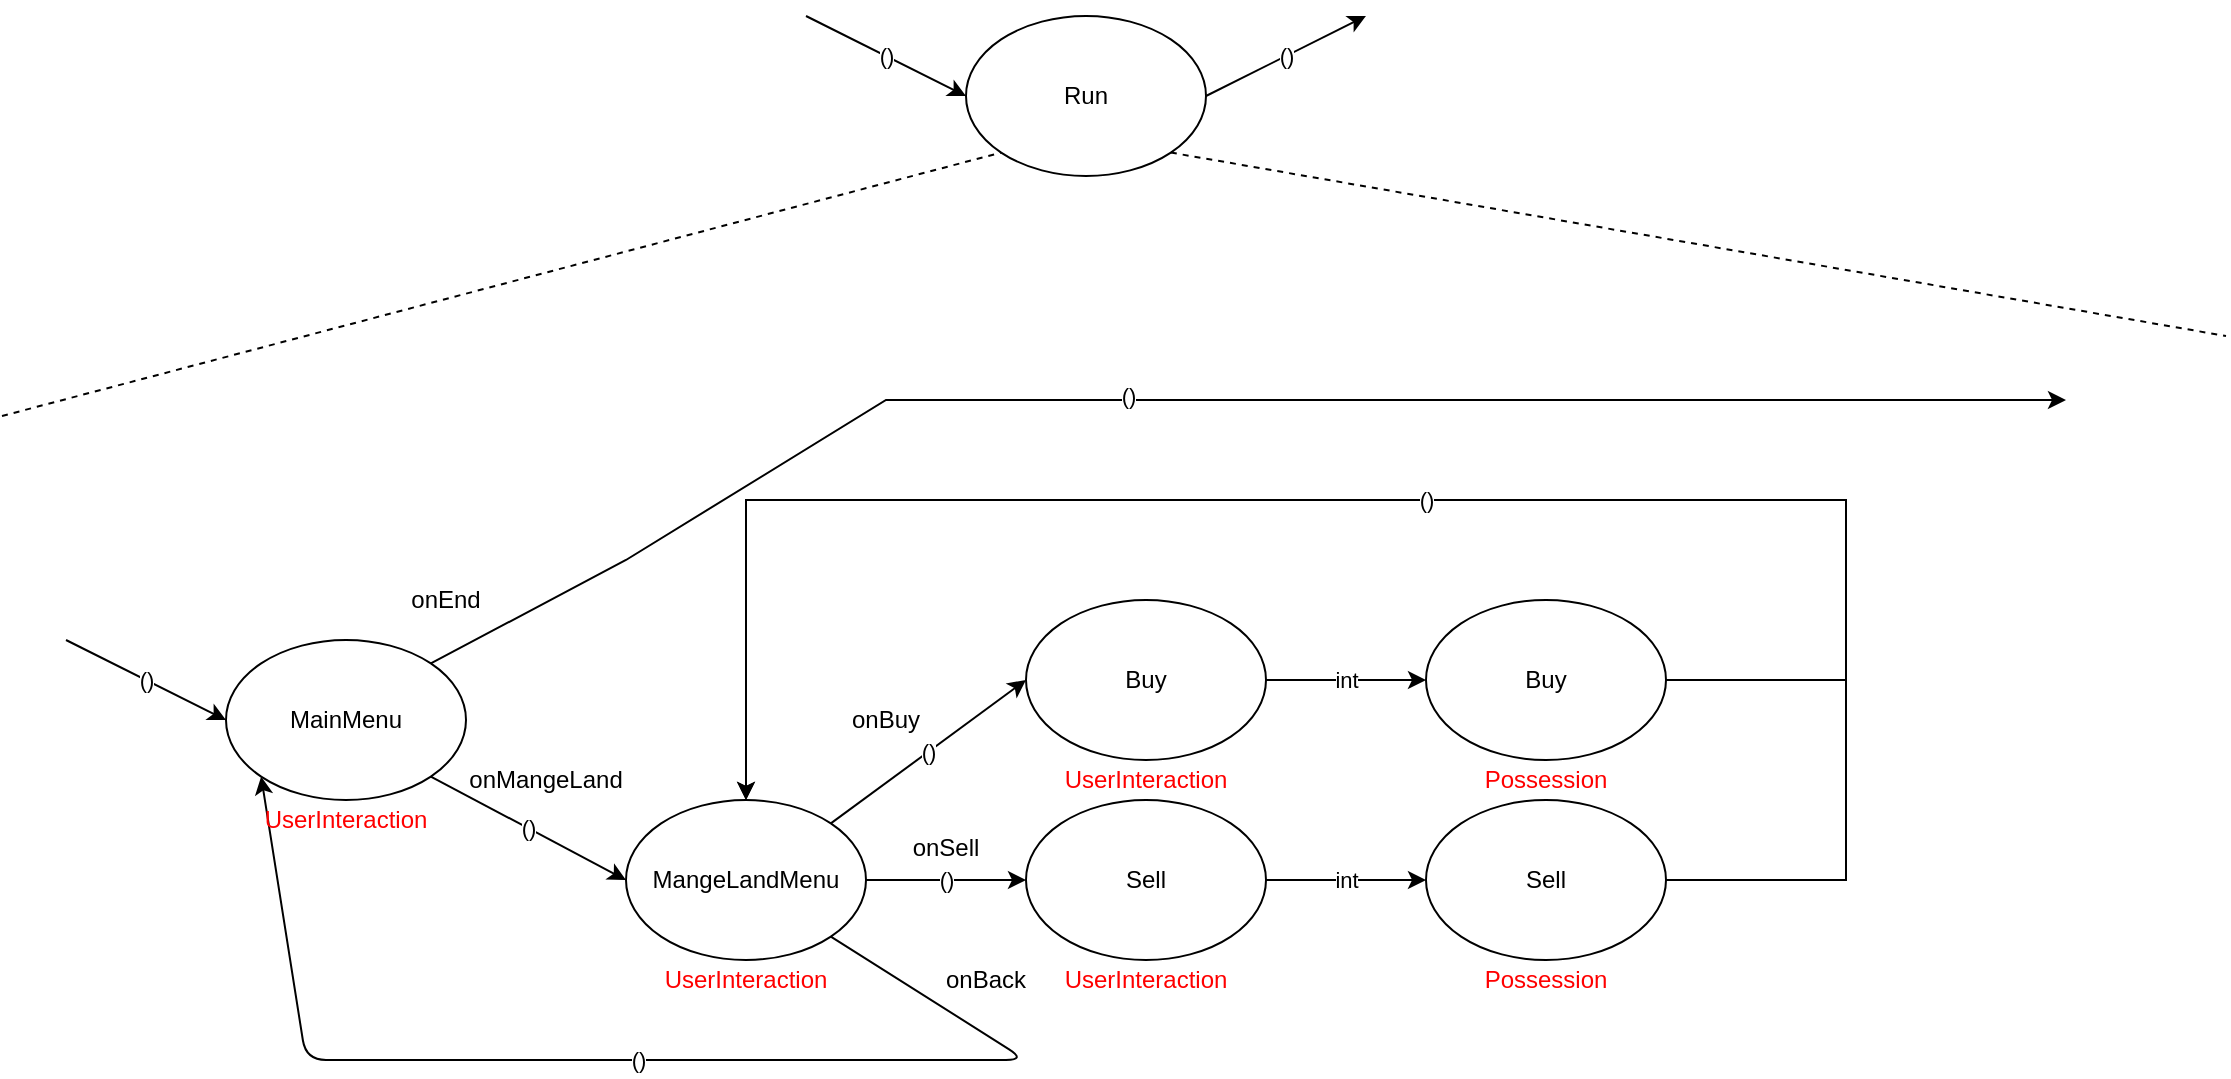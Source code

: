 <mxfile version="13.10.0" type="embed">
    <diagram id="-vzc6z8yELnmb00Bv7L0" name="Page-1">
        <mxGraphModel dx="731" dy="363" grid="1" gridSize="10" guides="1" tooltips="1" connect="1" arrows="1" fold="1" page="1" pageScale="1" pageWidth="1169" pageHeight="827" math="0" shadow="0">
            <root>
                <mxCell id="0"/>
                <mxCell id="1" parent="0"/>
                <mxCell id="4" value="()" style="rounded=0;orthogonalLoop=1;jettySize=auto;html=1;exitX=1;exitY=0.5;exitDx=0;exitDy=0;" parent="1" source="2" edge="1">
                    <mxGeometry relative="1" as="geometry">
                        <mxPoint x="720" y="80" as="targetPoint"/>
                    </mxGeometry>
                </mxCell>
                <mxCell id="2" value="Run" style="ellipse;whiteSpace=wrap;html=1;" parent="1" vertex="1">
                    <mxGeometry x="520" y="80" width="120" height="80" as="geometry"/>
                </mxCell>
                <mxCell id="3" value="()" style="endArrow=classic;html=1;entryX=0;entryY=0.5;entryDx=0;entryDy=0;" parent="1" target="2" edge="1">
                    <mxGeometry width="50" height="50" relative="1" as="geometry">
                        <mxPoint x="440" y="80" as="sourcePoint"/>
                        <mxPoint x="450" y="20" as="targetPoint"/>
                    </mxGeometry>
                </mxCell>
                <mxCell id="7" style="edgeStyle=none;rounded=0;orthogonalLoop=1;jettySize=auto;html=1;exitX=1;exitY=0;exitDx=0;exitDy=0;" parent="1" source="5" edge="1">
                    <mxGeometry relative="1" as="geometry">
                        <mxPoint x="1070" y="272" as="targetPoint"/>
                        <Array as="points">
                            <mxPoint x="350" y="352"/>
                            <mxPoint x="480" y="272"/>
                            <mxPoint x="590" y="272"/>
                        </Array>
                    </mxGeometry>
                </mxCell>
                <mxCell id="14" value="()" style="edgeLabel;html=1;align=center;verticalAlign=middle;resizable=0;points=[];" parent="7" vertex="1" connectable="0">
                    <mxGeometry x="-0.101" y="2" relative="1" as="geometry">
                        <mxPoint as="offset"/>
                    </mxGeometry>
                </mxCell>
                <mxCell id="9" value="()" style="edgeStyle=none;rounded=0;orthogonalLoop=1;jettySize=auto;html=1;exitX=1;exitY=1;exitDx=0;exitDy=0;entryX=0;entryY=0.5;entryDx=0;entryDy=0;" parent="1" source="5" target="12" edge="1">
                    <mxGeometry relative="1" as="geometry">
                        <mxPoint x="350" y="512" as="targetPoint"/>
                    </mxGeometry>
                </mxCell>
                <mxCell id="5" value="MainMenu" style="ellipse;whiteSpace=wrap;html=1;" parent="1" vertex="1">
                    <mxGeometry x="150" y="392" width="120" height="80" as="geometry"/>
                </mxCell>
                <mxCell id="6" value="()" style="endArrow=classic;html=1;entryX=0;entryY=0.5;entryDx=0;entryDy=0;" parent="1" target="5" edge="1">
                    <mxGeometry width="50" height="50" relative="1" as="geometry">
                        <mxPoint x="70" y="392" as="sourcePoint"/>
                        <mxPoint x="120" y="342" as="targetPoint"/>
                    </mxGeometry>
                </mxCell>
                <mxCell id="10" value="onMangeLand" style="text;html=1;strokeColor=none;fillColor=none;align=center;verticalAlign=middle;whiteSpace=wrap;rounded=0;" parent="1" vertex="1">
                    <mxGeometry x="290" y="452" width="40" height="20" as="geometry"/>
                </mxCell>
                <mxCell id="11" value="onEnd" style="text;html=1;strokeColor=none;fillColor=none;align=center;verticalAlign=middle;whiteSpace=wrap;rounded=0;" parent="1" vertex="1">
                    <mxGeometry x="240" y="362" width="40" height="20" as="geometry"/>
                </mxCell>
                <mxCell id="18" value="()" style="edgeStyle=none;rounded=0;orthogonalLoop=1;jettySize=auto;html=1;exitX=1;exitY=0;exitDx=0;exitDy=0;entryX=0;entryY=0.5;entryDx=0;entryDy=0;" parent="1" source="12" target="15" edge="1">
                    <mxGeometry relative="1" as="geometry"/>
                </mxCell>
                <mxCell id="23" value="()" style="edgeStyle=none;rounded=0;orthogonalLoop=1;jettySize=auto;html=1;exitX=1;exitY=0.5;exitDx=0;exitDy=0;" parent="1" source="12" target="19" edge="1">
                    <mxGeometry relative="1" as="geometry"/>
                </mxCell>
                <mxCell id="12" value="MangeLandMenu" style="ellipse;whiteSpace=wrap;html=1;" parent="1" vertex="1">
                    <mxGeometry x="350" y="472" width="120" height="80" as="geometry"/>
                </mxCell>
                <mxCell id="49" value="int" style="edgeStyle=orthogonalEdgeStyle;rounded=0;orthogonalLoop=1;jettySize=auto;html=1;exitX=1;exitY=0.5;exitDx=0;exitDy=0;" edge="1" parent="1" source="15" target="48">
                    <mxGeometry relative="1" as="geometry"/>
                </mxCell>
                <mxCell id="15" value="Buy" style="ellipse;whiteSpace=wrap;html=1;" parent="1" vertex="1">
                    <mxGeometry x="550" y="372" width="120" height="80" as="geometry"/>
                </mxCell>
                <mxCell id="51" value="int" style="edgeStyle=orthogonalEdgeStyle;rounded=0;orthogonalLoop=1;jettySize=auto;html=1;exitX=1;exitY=0.5;exitDx=0;exitDy=0;" edge="1" parent="1" source="19" target="50">
                    <mxGeometry relative="1" as="geometry"/>
                </mxCell>
                <mxCell id="19" value="Sell" style="ellipse;whiteSpace=wrap;html=1;" parent="1" vertex="1">
                    <mxGeometry x="550" y="472" width="120" height="80" as="geometry"/>
                </mxCell>
                <mxCell id="21" value="onBuy" style="text;html=1;strokeColor=none;fillColor=none;align=center;verticalAlign=middle;whiteSpace=wrap;rounded=0;" parent="1" vertex="1">
                    <mxGeometry x="460" y="422" width="40" height="20" as="geometry"/>
                </mxCell>
                <mxCell id="22" value="onSell" style="text;html=1;strokeColor=none;fillColor=none;align=center;verticalAlign=middle;whiteSpace=wrap;rounded=0;" parent="1" vertex="1">
                    <mxGeometry x="490" y="486" width="40" height="20" as="geometry"/>
                </mxCell>
                <mxCell id="24" value="()" style="endArrow=classic;html=1;exitX=1;exitY=1;exitDx=0;exitDy=0;entryX=0;entryY=1;entryDx=0;entryDy=0;" parent="1" source="12" target="5" edge="1">
                    <mxGeometry width="50" height="50" relative="1" as="geometry">
                        <mxPoint x="450" y="602" as="sourcePoint"/>
                        <mxPoint x="190" y="512" as="targetPoint"/>
                        <Array as="points">
                            <mxPoint x="550" y="602"/>
                            <mxPoint x="190" y="602"/>
                        </Array>
                    </mxGeometry>
                </mxCell>
                <mxCell id="25" value="onBack" style="text;html=1;strokeColor=none;fillColor=none;align=center;verticalAlign=middle;whiteSpace=wrap;rounded=0;" parent="1" vertex="1">
                    <mxGeometry x="510" y="552" width="40" height="20" as="geometry"/>
                </mxCell>
                <mxCell id="45" value="" style="endArrow=none;dashed=1;html=1;entryX=0;entryY=1;entryDx=0;entryDy=0;" parent="1" target="2" edge="1">
                    <mxGeometry width="50" height="50" relative="1" as="geometry">
                        <mxPoint x="38" y="280" as="sourcePoint"/>
                        <mxPoint x="580" y="250" as="targetPoint"/>
                    </mxGeometry>
                </mxCell>
                <mxCell id="46" value="" style="endArrow=none;dashed=1;html=1;exitX=1;exitY=1;exitDx=0;exitDy=0;" parent="1" source="2" edge="1">
                    <mxGeometry width="50" height="50" relative="1" as="geometry">
                        <mxPoint x="540" y="290" as="sourcePoint"/>
                        <mxPoint x="1150" y="240" as="targetPoint"/>
                    </mxGeometry>
                </mxCell>
                <mxCell id="52" style="edgeStyle=orthogonalEdgeStyle;rounded=0;orthogonalLoop=1;jettySize=auto;html=1;exitX=1;exitY=0.5;exitDx=0;exitDy=0;" edge="1" parent="1" source="48">
                    <mxGeometry relative="1" as="geometry">
                        <mxPoint x="410" y="472" as="targetPoint"/>
                        <Array as="points">
                            <mxPoint x="960" y="412"/>
                            <mxPoint x="960" y="322"/>
                            <mxPoint x="410" y="322"/>
                        </Array>
                    </mxGeometry>
                </mxCell>
                <mxCell id="48" value="Buy" style="ellipse;whiteSpace=wrap;html=1;" vertex="1" parent="1">
                    <mxGeometry x="750" y="372" width="120" height="80" as="geometry"/>
                </mxCell>
                <mxCell id="53" value="()" style="edgeStyle=orthogonalEdgeStyle;rounded=0;orthogonalLoop=1;jettySize=auto;html=1;exitX=1;exitY=0.5;exitDx=0;exitDy=0;" edge="1" parent="1" source="50">
                    <mxGeometry relative="1" as="geometry">
                        <mxPoint x="410" y="472" as="targetPoint"/>
                        <Array as="points">
                            <mxPoint x="960" y="512"/>
                            <mxPoint x="960" y="322"/>
                            <mxPoint x="410" y="322"/>
                        </Array>
                    </mxGeometry>
                </mxCell>
                <mxCell id="50" value="Sell" style="ellipse;whiteSpace=wrap;html=1;" vertex="1" parent="1">
                    <mxGeometry x="750" y="472" width="120" height="80" as="geometry"/>
                </mxCell>
                <mxCell id="54" value="UserInteraction" style="text;html=1;strokeColor=none;fillColor=none;align=center;verticalAlign=middle;whiteSpace=wrap;rounded=0;fontColor=#FF0000;" vertex="1" parent="1">
                    <mxGeometry x="590" y="552" width="40" height="20" as="geometry"/>
                </mxCell>
                <mxCell id="55" value="Possession" style="text;html=1;strokeColor=none;fillColor=none;align=center;verticalAlign=middle;whiteSpace=wrap;rounded=0;fontColor=#FF0000;" vertex="1" parent="1">
                    <mxGeometry x="790" y="552" width="40" height="20" as="geometry"/>
                </mxCell>
                <mxCell id="56" value="Possession" style="text;html=1;strokeColor=none;fillColor=none;align=center;verticalAlign=middle;whiteSpace=wrap;rounded=0;fontColor=#FF0000;" vertex="1" parent="1">
                    <mxGeometry x="790" y="452" width="40" height="20" as="geometry"/>
                </mxCell>
                <mxCell id="57" value="UserInteraction" style="text;html=1;strokeColor=none;fillColor=none;align=center;verticalAlign=middle;whiteSpace=wrap;rounded=0;fontColor=#FF0000;" vertex="1" parent="1">
                    <mxGeometry x="590" y="452" width="40" height="20" as="geometry"/>
                </mxCell>
                <mxCell id="58" value="UserInteraction" style="text;html=1;strokeColor=none;fillColor=none;align=center;verticalAlign=middle;whiteSpace=wrap;rounded=0;fontColor=#FF0000;" vertex="1" parent="1">
                    <mxGeometry x="390" y="552" width="40" height="20" as="geometry"/>
                </mxCell>
                <mxCell id="59" value="UserInteraction" style="text;html=1;strokeColor=none;fillColor=none;align=center;verticalAlign=middle;whiteSpace=wrap;rounded=0;fontColor=#FF0000;" vertex="1" parent="1">
                    <mxGeometry x="190" y="472" width="40" height="20" as="geometry"/>
                </mxCell>
            </root>
        </mxGraphModel>
    </diagram>
</mxfile>